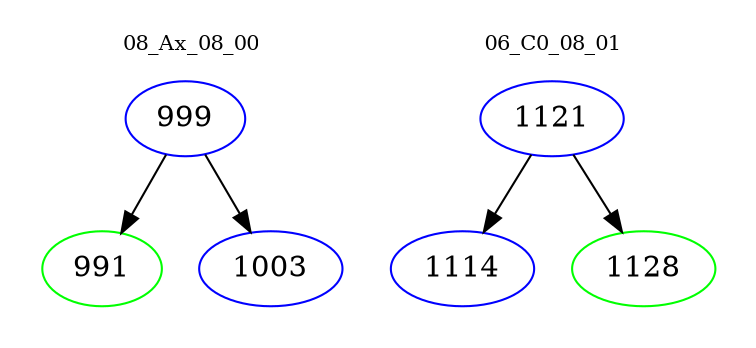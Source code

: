 digraph{
subgraph cluster_0 {
color = white
label = "08_Ax_08_00";
fontsize=10;
T0_999 [label="999", color="blue"]
T0_999 -> T0_991 [color="black"]
T0_991 [label="991", color="green"]
T0_999 -> T0_1003 [color="black"]
T0_1003 [label="1003", color="blue"]
}
subgraph cluster_1 {
color = white
label = "06_C0_08_01";
fontsize=10;
T1_1121 [label="1121", color="blue"]
T1_1121 -> T1_1114 [color="black"]
T1_1114 [label="1114", color="blue"]
T1_1121 -> T1_1128 [color="black"]
T1_1128 [label="1128", color="green"]
}
}
